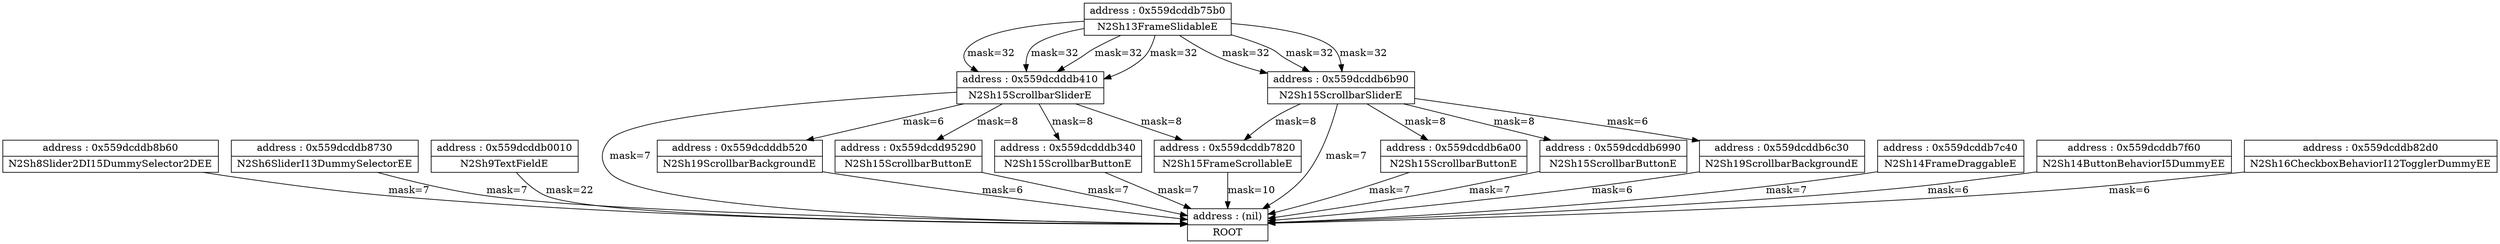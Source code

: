 digraph {
	node [shape=record]
	"node(nil)" [label = "{address : (nil) | ROOT}"];

	"node0x559dcddb8b60" -> "node(nil)" [color=black, label="mask=7"];
	"node0x559dcddb8730" -> "node(nil)" [color=black, label="mask=7"];
	"node0x559dcddb0010" -> "node(nil)" [color=black, label="mask=22"];
	"node0x559dcdddb520" -> "node(nil)" [color=black, label="mask=6"];
	"node0x559dcdd95290" -> "node(nil)" [color=black, label="mask=7"];
	"node0x559dcddb6a00" -> "node(nil)" [color=black, label="mask=7"];
	"node0x559dcdddb340" -> "node(nil)" [color=black, label="mask=7"];
	"node0x559dcdddb410" -> "node(nil)" [color=black, label="mask=7"];
	"node0x559dcddb6990" -> "node(nil)" [color=black, label="mask=7"];
	"node0x559dcddb7c40" -> "node(nil)" [color=black, label="mask=7"];
	"node0x559dcddb6b90" -> "node(nil)" [color=black, label="mask=7"];
	"node0x559dcddb6c30" -> "node(nil)" [color=black, label="mask=6"];
	"node0x559dcddb7f60" -> "node(nil)" [color=black, label="mask=6"];
	"node0x559dcddb7820" -> "node(nil)" [color=black, label="mask=10"];
	"node0x559dcddb82d0" -> "node(nil)" [color=black, label="mask=6"];
	"node0x559dcddb8b60" [label = "{address : 0x559dcddb8b60 | N2Sh8Slider2DI15DummySelector2DEE}"];

	"node0x559dcddb8730" [label = "{address : 0x559dcddb8730 | N2Sh6SliderI13DummySelectorEE}"];

	"node0x559dcddb0010" [label = "{address : 0x559dcddb0010 | N2Sh9TextFieldE}"];

	"node0x559dcdddb520" [label = "{address : 0x559dcdddb520 | N2Sh19ScrollbarBackgroundE}"];

	"node0x559dcdddb410" -> "node0x559dcdddb520" [color=black, label="mask=6"];
	"node0x559dcdd95290" [label = "{address : 0x559dcdd95290 | N2Sh15ScrollbarButtonE}"];

	"node0x559dcdddb410" -> "node0x559dcdd95290" [color=black, label="mask=8"];
	"node0x559dcddb6a00" [label = "{address : 0x559dcddb6a00 | N2Sh15ScrollbarButtonE}"];

	"node0x559dcddb6b90" -> "node0x559dcddb6a00" [color=black, label="mask=8"];
	"node0x559dcdddb340" [label = "{address : 0x559dcdddb340 | N2Sh15ScrollbarButtonE}"];

	"node0x559dcdddb410" -> "node0x559dcdddb340" [color=black, label="mask=8"];
	"node0x559dcdddb410" [label = "{address : 0x559dcdddb410 | N2Sh15ScrollbarSliderE}"];

	"node0x559dcddb75b0" -> "node0x559dcdddb410" [color=black, label="mask=32"];
	"node0x559dcddb6990" [label = "{address : 0x559dcddb6990 | N2Sh15ScrollbarButtonE}"];

	"node0x559dcddb6b90" -> "node0x559dcddb6990" [color=black, label="mask=8"];
	"node0x559dcddb7c40" [label = "{address : 0x559dcddb7c40 | N2Sh14FrameDraggableE}"];

	"node0x559dcddb6b90" [label = "{address : 0x559dcddb6b90 | N2Sh15ScrollbarSliderE}"];

	"node0x559dcddb75b0" -> "node0x559dcddb6b90" [color=black, label="mask=32"];
	"node0x559dcddb6c30" [label = "{address : 0x559dcddb6c30 | N2Sh19ScrollbarBackgroundE}"];

	"node0x559dcddb6b90" -> "node0x559dcddb6c30" [color=black, label="mask=6"];
	"node0x559dcddb7f60" [label = "{address : 0x559dcddb7f60 | N2Sh14ButtonBehaviorI5DummyEE}"];

	"node0x559dcddb7820" [label = "{address : 0x559dcddb7820 | N2Sh15FrameScrollableE}"];

	"node0x559dcddb6b90" -> "node0x559dcddb7820" [color=black, label="mask=8"];
	"node0x559dcdddb410" -> "node0x559dcddb7820" [color=black, label="mask=8"];
	"node0x559dcddb82d0" [label = "{address : 0x559dcddb82d0 | N2Sh16CheckboxBehaviorI12TogglerDummyEE}"];

	"node0x559dcdddb410" [label = "{address : 0x559dcdddb410 | N2Sh15ScrollbarSliderE}"];

	"node0x559dcddb75b0" -> "node0x559dcdddb410" [color=black, label="mask=32"];
	"node0x559dcdddb410" [label = "{address : 0x559dcdddb410 | N2Sh15ScrollbarSliderE}"];

	"node0x559dcddb75b0" -> "node0x559dcdddb410" [color=black, label="mask=32"];
	"node0x559dcddb6b90" [label = "{address : 0x559dcddb6b90 | N2Sh15ScrollbarSliderE}"];

	"node0x559dcddb75b0" -> "node0x559dcddb6b90" [color=black, label="mask=32"];
	"node0x559dcdddb410" [label = "{address : 0x559dcdddb410 | N2Sh15ScrollbarSliderE}"];

	"node0x559dcddb75b0" -> "node0x559dcdddb410" [color=black, label="mask=32"];
	"node0x559dcddb75b0" [label = "{address : 0x559dcddb75b0 | N2Sh13FrameSlidableE}"];

	"node0x559dcddb6b90" [label = "{address : 0x559dcddb6b90 | N2Sh15ScrollbarSliderE}"];

	"node0x559dcddb75b0" -> "node0x559dcddb6b90" [color=black, label="mask=32"];
	"node0x559dcddb75b0" [label = "{address : 0x559dcddb75b0 | N2Sh13FrameSlidableE}"];

	"node0x559dcddb75b0" [label = "{address : 0x559dcddb75b0 | N2Sh13FrameSlidableE}"];

	"node0x559dcddb75b0" [label = "{address : 0x559dcddb75b0 | N2Sh13FrameSlidableE}"];

	"node0x559dcddb75b0" [label = "{address : 0x559dcddb75b0 | N2Sh13FrameSlidableE}"];

	"node0x559dcddb75b0" [label = "{address : 0x559dcddb75b0 | N2Sh13FrameSlidableE}"];

}
